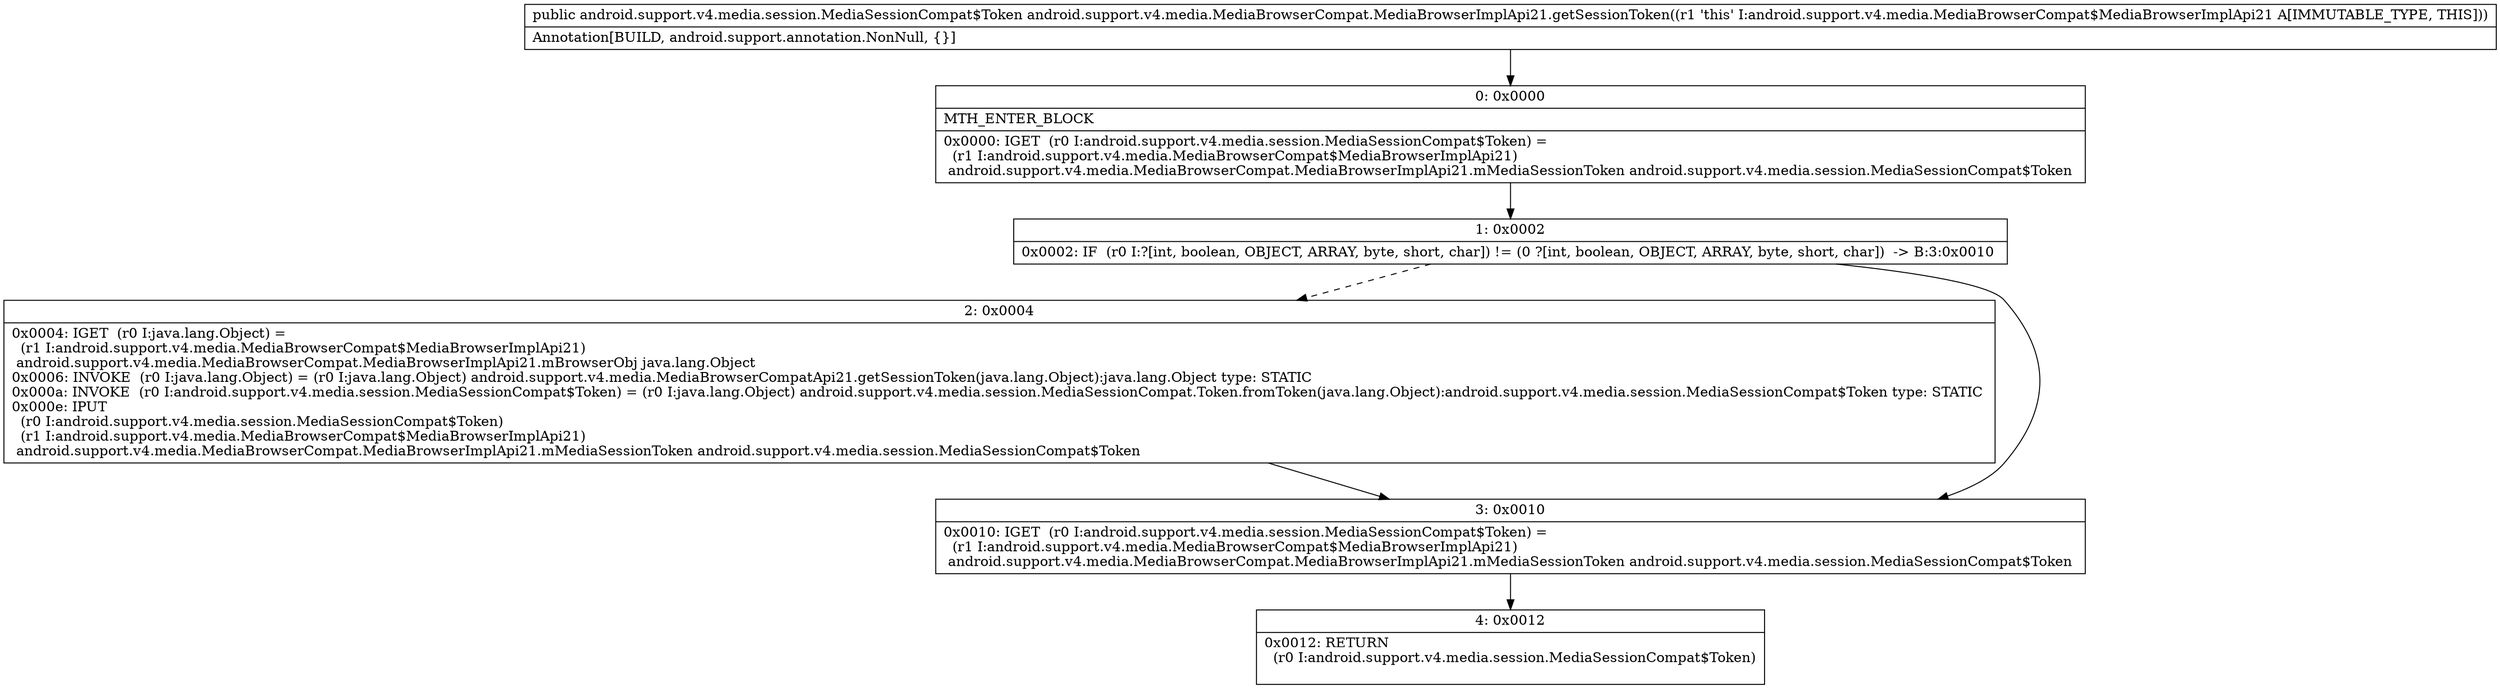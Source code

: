 digraph "CFG forandroid.support.v4.media.MediaBrowserCompat.MediaBrowserImplApi21.getSessionToken()Landroid\/support\/v4\/media\/session\/MediaSessionCompat$Token;" {
Node_0 [shape=record,label="{0\:\ 0x0000|MTH_ENTER_BLOCK\l|0x0000: IGET  (r0 I:android.support.v4.media.session.MediaSessionCompat$Token) = \l  (r1 I:android.support.v4.media.MediaBrowserCompat$MediaBrowserImplApi21)\l android.support.v4.media.MediaBrowserCompat.MediaBrowserImplApi21.mMediaSessionToken android.support.v4.media.session.MediaSessionCompat$Token \l}"];
Node_1 [shape=record,label="{1\:\ 0x0002|0x0002: IF  (r0 I:?[int, boolean, OBJECT, ARRAY, byte, short, char]) != (0 ?[int, boolean, OBJECT, ARRAY, byte, short, char])  \-\> B:3:0x0010 \l}"];
Node_2 [shape=record,label="{2\:\ 0x0004|0x0004: IGET  (r0 I:java.lang.Object) = \l  (r1 I:android.support.v4.media.MediaBrowserCompat$MediaBrowserImplApi21)\l android.support.v4.media.MediaBrowserCompat.MediaBrowserImplApi21.mBrowserObj java.lang.Object \l0x0006: INVOKE  (r0 I:java.lang.Object) = (r0 I:java.lang.Object) android.support.v4.media.MediaBrowserCompatApi21.getSessionToken(java.lang.Object):java.lang.Object type: STATIC \l0x000a: INVOKE  (r0 I:android.support.v4.media.session.MediaSessionCompat$Token) = (r0 I:java.lang.Object) android.support.v4.media.session.MediaSessionCompat.Token.fromToken(java.lang.Object):android.support.v4.media.session.MediaSessionCompat$Token type: STATIC \l0x000e: IPUT  \l  (r0 I:android.support.v4.media.session.MediaSessionCompat$Token)\l  (r1 I:android.support.v4.media.MediaBrowserCompat$MediaBrowserImplApi21)\l android.support.v4.media.MediaBrowserCompat.MediaBrowserImplApi21.mMediaSessionToken android.support.v4.media.session.MediaSessionCompat$Token \l}"];
Node_3 [shape=record,label="{3\:\ 0x0010|0x0010: IGET  (r0 I:android.support.v4.media.session.MediaSessionCompat$Token) = \l  (r1 I:android.support.v4.media.MediaBrowserCompat$MediaBrowserImplApi21)\l android.support.v4.media.MediaBrowserCompat.MediaBrowserImplApi21.mMediaSessionToken android.support.v4.media.session.MediaSessionCompat$Token \l}"];
Node_4 [shape=record,label="{4\:\ 0x0012|0x0012: RETURN  \l  (r0 I:android.support.v4.media.session.MediaSessionCompat$Token)\l \l}"];
MethodNode[shape=record,label="{public android.support.v4.media.session.MediaSessionCompat$Token android.support.v4.media.MediaBrowserCompat.MediaBrowserImplApi21.getSessionToken((r1 'this' I:android.support.v4.media.MediaBrowserCompat$MediaBrowserImplApi21 A[IMMUTABLE_TYPE, THIS]))  | Annotation[BUILD, android.support.annotation.NonNull, \{\}]\l}"];
MethodNode -> Node_0;
Node_0 -> Node_1;
Node_1 -> Node_2[style=dashed];
Node_1 -> Node_3;
Node_2 -> Node_3;
Node_3 -> Node_4;
}

